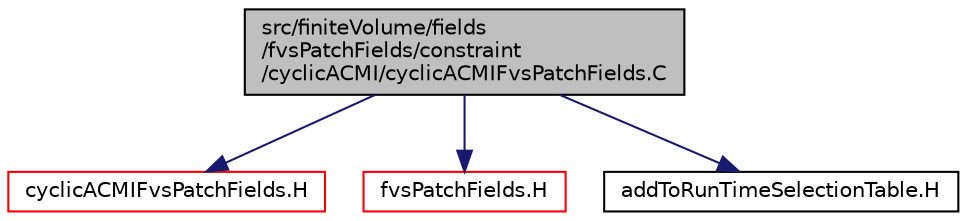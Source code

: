 digraph "src/finiteVolume/fields/fvsPatchFields/constraint/cyclicACMI/cyclicACMIFvsPatchFields.C"
{
  bgcolor="transparent";
  edge [fontname="Helvetica",fontsize="10",labelfontname="Helvetica",labelfontsize="10"];
  node [fontname="Helvetica",fontsize="10",shape=record];
  Node0 [label="src/finiteVolume/fields\l/fvsPatchFields/constraint\l/cyclicACMI/cyclicACMIFvsPatchFields.C",height=0.2,width=0.4,color="black", fillcolor="grey75", style="filled", fontcolor="black"];
  Node0 -> Node1 [color="midnightblue",fontsize="10",style="solid",fontname="Helvetica"];
  Node1 [label="cyclicACMIFvsPatchFields.H",height=0.2,width=0.4,color="red",URL="$a02729.html"];
  Node0 -> Node262 [color="midnightblue",fontsize="10",style="solid",fontname="Helvetica"];
  Node262 [label="fvsPatchFields.H",height=0.2,width=0.4,color="red",URL="$a02882.html"];
  Node0 -> Node264 [color="midnightblue",fontsize="10",style="solid",fontname="Helvetica"];
  Node264 [label="addToRunTimeSelectionTable.H",height=0.2,width=0.4,color="black",URL="$a09989.html",tooltip="Macros for easy insertion into run-time selection tables. "];
}
